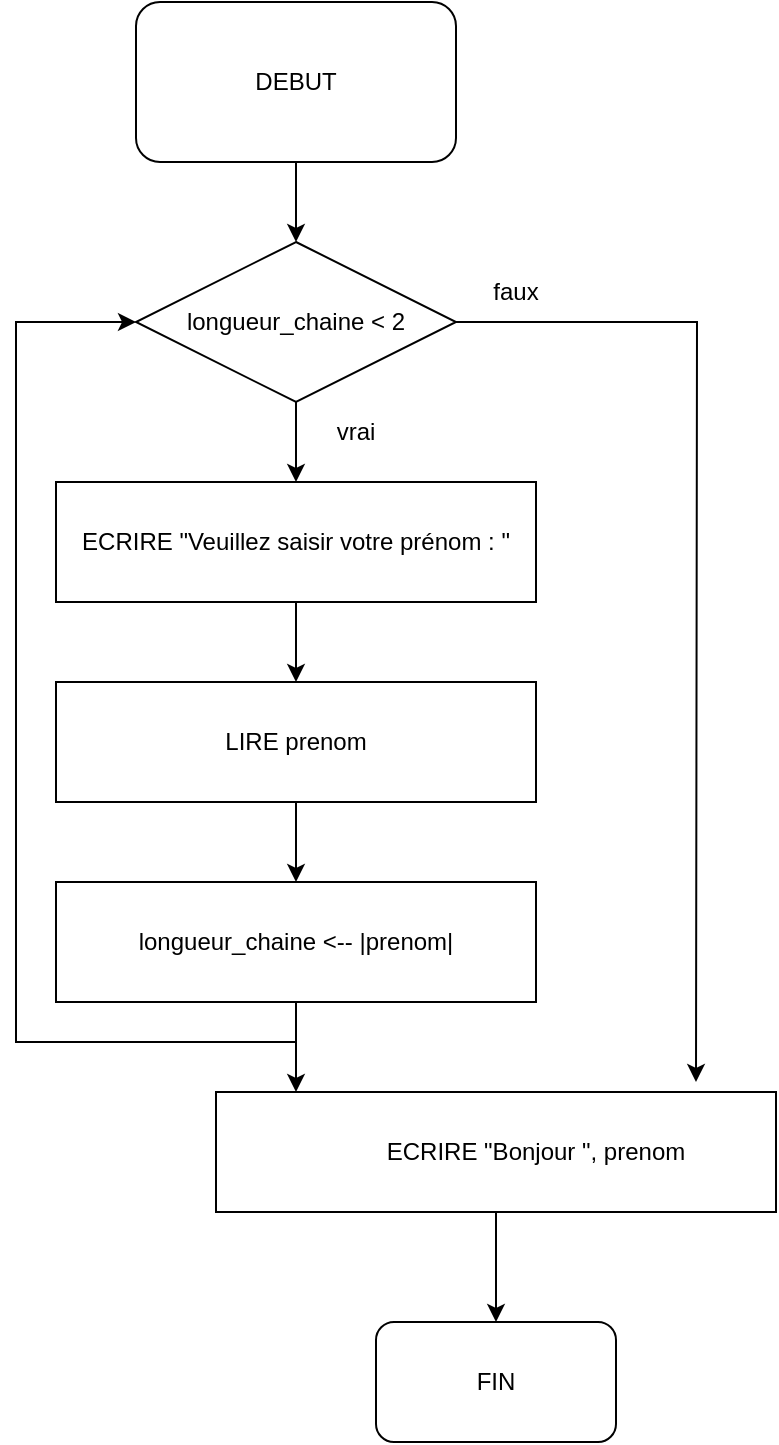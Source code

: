 <mxfile version="18.0.2" type="device"><diagram id="o4LAe_PDVBLVZsGs5Dec" name="Page-1"><mxGraphModel dx="1422" dy="764" grid="1" gridSize="10" guides="1" tooltips="1" connect="1" arrows="1" fold="1" page="1" pageScale="1" pageWidth="827" pageHeight="1169" math="0" shadow="0"><root><mxCell id="0"/><mxCell id="1" parent="0"/><mxCell id="GjQmgx0qUdPOS66dSUTY-1" value="" style="rounded=1;whiteSpace=wrap;html=1;fillColor=none;" parent="1" vertex="1"><mxGeometry x="280" y="40" width="160" height="80" as="geometry"/></mxCell><mxCell id="GjQmgx0qUdPOS66dSUTY-2" value="DEBUT" style="text;html=1;strokeColor=none;fillColor=none;align=center;verticalAlign=middle;whiteSpace=wrap;rounded=0;" parent="1" vertex="1"><mxGeometry x="330" y="65" width="60" height="30" as="geometry"/></mxCell><mxCell id="GjQmgx0qUdPOS66dSUTY-24" style="edgeStyle=orthogonalEdgeStyle;rounded=0;orthogonalLoop=1;jettySize=auto;html=1;" parent="1" source="GjQmgx0qUdPOS66dSUTY-3" edge="1"><mxGeometry relative="1" as="geometry"><mxPoint x="560" y="580" as="targetPoint"/></mxGeometry></mxCell><mxCell id="GjQmgx0qUdPOS66dSUTY-3" value="" style="rhombus;whiteSpace=wrap;html=1;fillColor=none;" parent="1" vertex="1"><mxGeometry x="280" y="160" width="160" height="80" as="geometry"/></mxCell><mxCell id="GjQmgx0qUdPOS66dSUTY-4" value="longueur_chaine &amp;lt; 2" style="text;html=1;strokeColor=none;fillColor=none;align=center;verticalAlign=middle;whiteSpace=wrap;rounded=0;" parent="1" vertex="1"><mxGeometry x="290" y="185" width="140" height="30" as="geometry"/></mxCell><mxCell id="GjQmgx0qUdPOS66dSUTY-5" value="" style="rounded=0;whiteSpace=wrap;html=1;fillColor=none;" parent="1" vertex="1"><mxGeometry x="240" y="280" width="240" height="60" as="geometry"/></mxCell><mxCell id="GjQmgx0qUdPOS66dSUTY-7" value="ECRIRE &quot;Veuillez saisir votre prénom : &quot;" style="text;html=1;strokeColor=none;fillColor=none;align=center;verticalAlign=middle;whiteSpace=wrap;rounded=0;" parent="1" vertex="1"><mxGeometry x="240" y="290" width="240" height="40" as="geometry"/></mxCell><mxCell id="GjQmgx0qUdPOS66dSUTY-8" value="" style="rounded=0;whiteSpace=wrap;html=1;fillColor=none;" parent="1" vertex="1"><mxGeometry x="240" y="380" width="240" height="60" as="geometry"/></mxCell><mxCell id="GjQmgx0qUdPOS66dSUTY-9" value="LIRE prenom" style="text;html=1;strokeColor=none;fillColor=none;align=center;verticalAlign=middle;whiteSpace=wrap;rounded=0;" parent="1" vertex="1"><mxGeometry x="240" y="395" width="240" height="30" as="geometry"/></mxCell><mxCell id="GjQmgx0qUdPOS66dSUTY-23" style="edgeStyle=orthogonalEdgeStyle;rounded=0;orthogonalLoop=1;jettySize=auto;html=1;entryX=0;entryY=0.5;entryDx=0;entryDy=0;" parent="1" source="GjQmgx0qUdPOS66dSUTY-10" target="GjQmgx0qUdPOS66dSUTY-3" edge="1"><mxGeometry relative="1" as="geometry"><Array as="points"><mxPoint x="360" y="560"/><mxPoint x="220" y="560"/><mxPoint x="220" y="200"/></Array></mxGeometry></mxCell><mxCell id="GjQmgx0qUdPOS66dSUTY-10" value="" style="rounded=0;whiteSpace=wrap;html=1;fillColor=none;" parent="1" vertex="1"><mxGeometry x="240" y="480" width="240" height="60" as="geometry"/></mxCell><mxCell id="GjQmgx0qUdPOS66dSUTY-11" value="longueur_chaine &amp;lt;-- |prenom|" style="text;html=1;strokeColor=none;fillColor=none;align=center;verticalAlign=middle;whiteSpace=wrap;rounded=0;" parent="1" vertex="1"><mxGeometry x="240" y="495" width="240" height="30" as="geometry"/></mxCell><mxCell id="GjQmgx0qUdPOS66dSUTY-13" value="" style="rounded=0;whiteSpace=wrap;html=1;fillColor=none;" parent="1" vertex="1"><mxGeometry x="320" y="585" width="280" height="60" as="geometry"/></mxCell><mxCell id="GjQmgx0qUdPOS66dSUTY-14" value="ECRIRE &quot;Bonjour &quot;, prenom" style="text;html=1;strokeColor=none;fillColor=none;align=center;verticalAlign=middle;whiteSpace=wrap;rounded=0;" parent="1" vertex="1"><mxGeometry x="360" y="600" width="240" height="30" as="geometry"/></mxCell><mxCell id="GjQmgx0qUdPOS66dSUTY-15" value="" style="endArrow=classic;html=1;rounded=0;exitX=0.5;exitY=1;exitDx=0;exitDy=0;" parent="1" source="GjQmgx0qUdPOS66dSUTY-1" target="GjQmgx0qUdPOS66dSUTY-3" edge="1"><mxGeometry width="50" height="50" relative="1" as="geometry"><mxPoint x="390" y="410" as="sourcePoint"/><mxPoint x="440" y="360" as="targetPoint"/></mxGeometry></mxCell><mxCell id="GjQmgx0qUdPOS66dSUTY-16" value="" style="endArrow=classic;html=1;rounded=0;exitX=0.5;exitY=1;exitDx=0;exitDy=0;entryX=0.5;entryY=0;entryDx=0;entryDy=0;" parent="1" source="GjQmgx0qUdPOS66dSUTY-3" target="GjQmgx0qUdPOS66dSUTY-5" edge="1"><mxGeometry width="50" height="50" relative="1" as="geometry"><mxPoint x="390" y="410" as="sourcePoint"/><mxPoint x="440" y="360" as="targetPoint"/></mxGeometry></mxCell><mxCell id="GjQmgx0qUdPOS66dSUTY-17" value="" style="endArrow=classic;html=1;rounded=0;exitX=0.5;exitY=1;exitDx=0;exitDy=0;entryX=0.5;entryY=0;entryDx=0;entryDy=0;" parent="1" source="GjQmgx0qUdPOS66dSUTY-5" target="GjQmgx0qUdPOS66dSUTY-8" edge="1"><mxGeometry width="50" height="50" relative="1" as="geometry"><mxPoint x="390" y="410" as="sourcePoint"/><mxPoint x="440" y="360" as="targetPoint"/></mxGeometry></mxCell><mxCell id="GjQmgx0qUdPOS66dSUTY-18" value="" style="endArrow=classic;html=1;rounded=0;exitX=0.5;exitY=1;exitDx=0;exitDy=0;" parent="1" source="GjQmgx0qUdPOS66dSUTY-8" target="GjQmgx0qUdPOS66dSUTY-10" edge="1"><mxGeometry width="50" height="50" relative="1" as="geometry"><mxPoint x="390" y="410" as="sourcePoint"/><mxPoint x="440" y="360" as="targetPoint"/></mxGeometry></mxCell><mxCell id="lVhHf_nUDUsZbErnm8j8-1" value="" style="endArrow=classic;html=1;rounded=0;exitX=0.5;exitY=1;exitDx=0;exitDy=0;" edge="1" parent="1" source="GjQmgx0qUdPOS66dSUTY-10"><mxGeometry width="50" height="50" relative="1" as="geometry"><mxPoint x="470" y="400" as="sourcePoint"/><mxPoint x="360" y="585" as="targetPoint"/></mxGeometry></mxCell><mxCell id="lVhHf_nUDUsZbErnm8j8-3" value="FIN" style="text;html=1;strokeColor=none;fillColor=none;align=center;verticalAlign=middle;whiteSpace=wrap;rounded=0;" vertex="1" parent="1"><mxGeometry x="430" y="715" width="60" height="30" as="geometry"/></mxCell><mxCell id="lVhHf_nUDUsZbErnm8j8-5" value="" style="rounded=1;whiteSpace=wrap;html=1;fillColor=none;" vertex="1" parent="1"><mxGeometry x="400" y="700" width="120" height="60" as="geometry"/></mxCell><mxCell id="lVhHf_nUDUsZbErnm8j8-6" value="" style="endArrow=classic;html=1;rounded=0;entryX=0.5;entryY=0;entryDx=0;entryDy=0;" edge="1" parent="1" source="GjQmgx0qUdPOS66dSUTY-13" target="lVhHf_nUDUsZbErnm8j8-5"><mxGeometry width="50" height="50" relative="1" as="geometry"><mxPoint x="350" y="650" as="sourcePoint"/><mxPoint x="360" y="690" as="targetPoint"/></mxGeometry></mxCell><mxCell id="lVhHf_nUDUsZbErnm8j8-7" value="vrai" style="text;html=1;strokeColor=none;fillColor=none;align=center;verticalAlign=middle;whiteSpace=wrap;rounded=0;" vertex="1" parent="1"><mxGeometry x="360" y="240" width="60" height="30" as="geometry"/></mxCell><mxCell id="lVhHf_nUDUsZbErnm8j8-8" value="faux" style="text;html=1;strokeColor=none;fillColor=none;align=center;verticalAlign=middle;whiteSpace=wrap;rounded=0;" vertex="1" parent="1"><mxGeometry x="440" y="170" width="60" height="30" as="geometry"/></mxCell></root></mxGraphModel></diagram></mxfile>